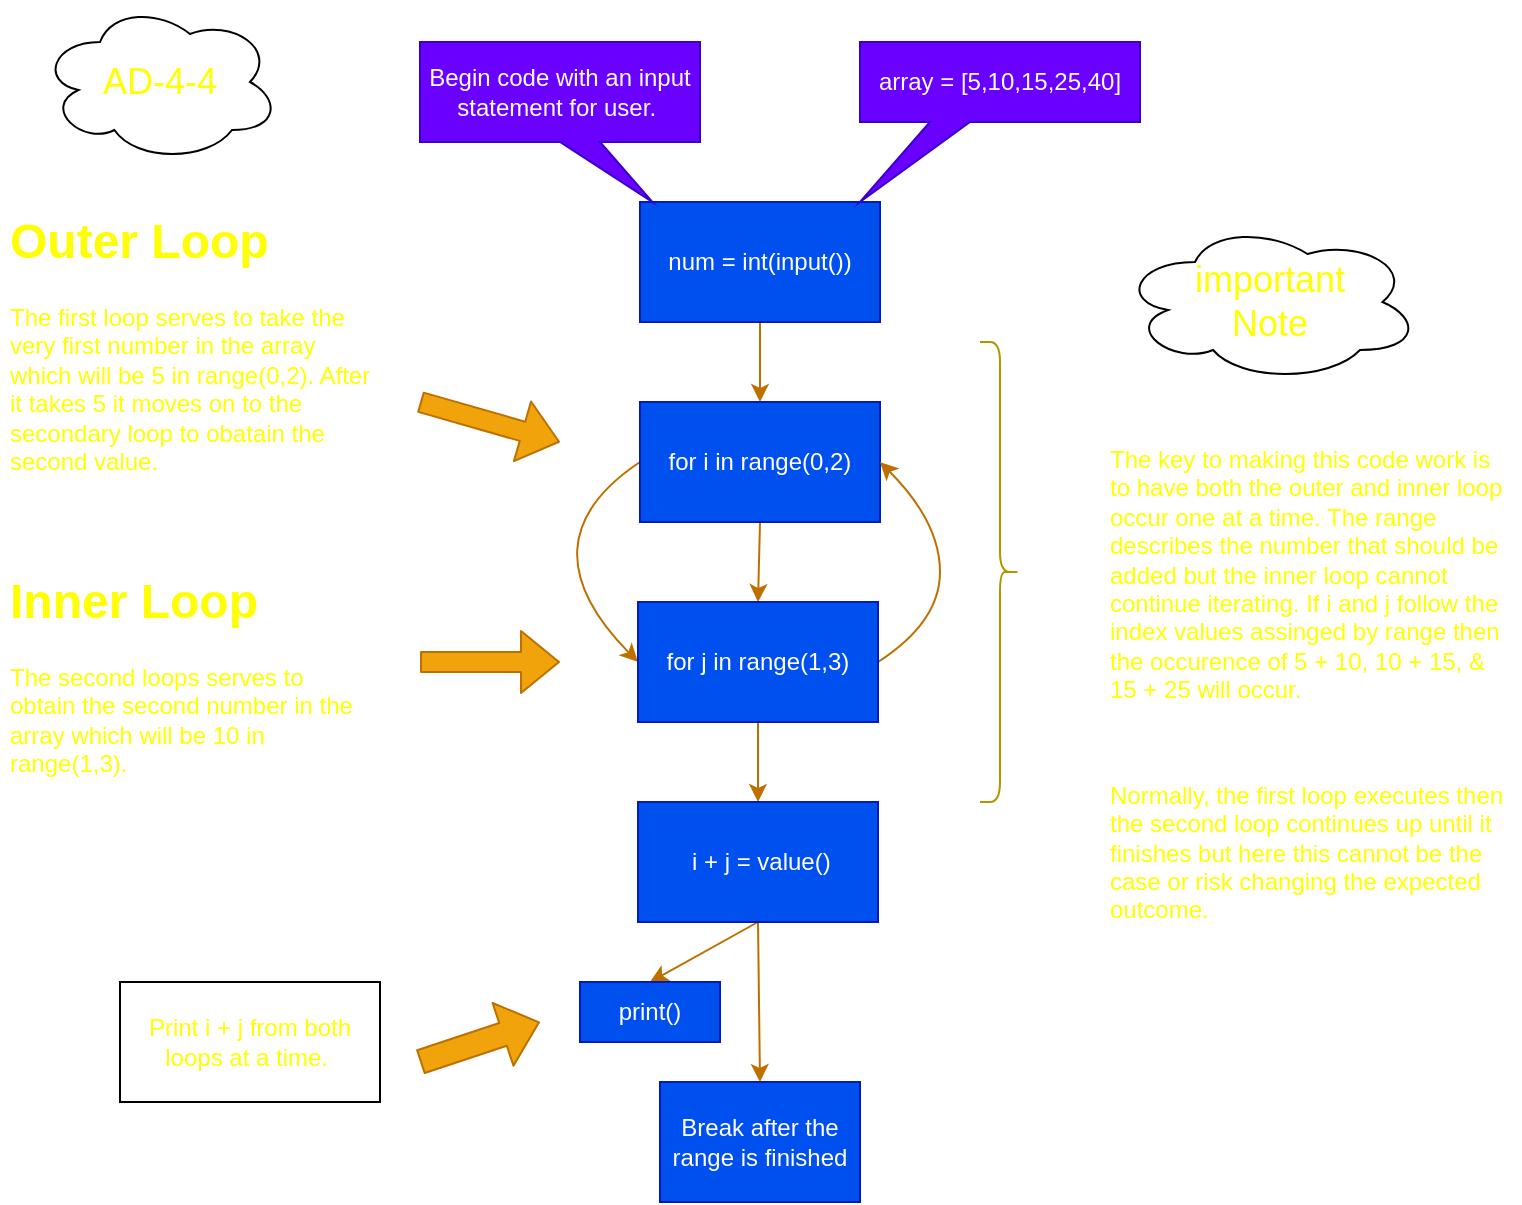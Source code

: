 <mxfile>
    <diagram id="BizQAVLp48Nou8lFr_Ab" name="Page-1">
        <mxGraphModel dx="1153" dy="563" grid="1" gridSize="10" guides="1" tooltips="1" connect="1" arrows="1" fold="1" page="1" pageScale="1" pageWidth="850" pageHeight="1100" math="0" shadow="0">
            <root>
                <mxCell id="0"/>
                <mxCell id="1" parent="0"/>
                <mxCell id="11" style="edgeStyle=none;html=1;exitX=0.5;exitY=1;exitDx=0;exitDy=0;entryX=0.5;entryY=0;entryDx=0;entryDy=0;fontColor=#FFFF00;fillColor=#f0a30a;strokeColor=#BD7000;" edge="1" parent="1" source="2" target="5">
                    <mxGeometry relative="1" as="geometry"/>
                </mxCell>
                <mxCell id="2" value="num = int(input())" style="rounded=0;whiteSpace=wrap;html=1;fillColor=#0050ef;fontColor=#ffffff;strokeColor=#001DBC;" vertex="1" parent="1">
                    <mxGeometry x="160" y="110" width="120" height="60" as="geometry"/>
                </mxCell>
                <mxCell id="3" value="Begin code with an input statement for user.&amp;nbsp;" style="shape=callout;whiteSpace=wrap;html=1;perimeter=calloutPerimeter;position2=0.83;fillColor=#6a00ff;fontColor=#ffffff;strokeColor=#3700CC;" vertex="1" parent="1">
                    <mxGeometry x="50" y="30" width="140" height="80" as="geometry"/>
                </mxCell>
                <mxCell id="12" style="edgeStyle=none;html=1;exitX=0.5;exitY=1;exitDx=0;exitDy=0;entryX=0.5;entryY=0;entryDx=0;entryDy=0;fontColor=#FFFF00;fillColor=#f0a30a;strokeColor=#BD7000;" edge="1" parent="1" source="5" target="8">
                    <mxGeometry relative="1" as="geometry"/>
                </mxCell>
                <mxCell id="32" style="edgeStyle=none;curved=1;jumpStyle=arc;html=1;exitX=0;exitY=0.5;exitDx=0;exitDy=0;fontColor=#FFFFFF;startSize=6;entryX=0;entryY=0.5;entryDx=0;entryDy=0;fillColor=#f0a30a;strokeColor=#BD7000;" edge="1" parent="1" source="5" target="8">
                    <mxGeometry relative="1" as="geometry">
                        <mxPoint x="130" y="340" as="targetPoint"/>
                        <Array as="points">
                            <mxPoint x="100" y="280"/>
                        </Array>
                    </mxGeometry>
                </mxCell>
                <mxCell id="5" value="for i in range(0,2)" style="rounded=0;whiteSpace=wrap;html=1;fillColor=#0050ef;fontColor=#ffffff;strokeColor=#001DBC;" vertex="1" parent="1">
                    <mxGeometry x="160" y="210" width="120" height="60" as="geometry"/>
                </mxCell>
                <mxCell id="6" value="&lt;h1&gt;&lt;font color=&quot;#ffff00&quot;&gt;Outer Loop&lt;/font&gt;&lt;/h1&gt;&lt;div&gt;&lt;font color=&quot;#ffff00&quot;&gt;The first loop serves to take the very first number in the array which will be 5 in range(0,2). After it takes 5 it moves on to the secondary loop to obatain the second value.&amp;nbsp;&lt;/font&gt;&lt;/div&gt;&lt;p&gt;&lt;br&gt;&lt;/p&gt;" style="text;html=1;strokeColor=none;fillColor=none;spacing=5;spacingTop=-20;whiteSpace=wrap;overflow=hidden;rounded=0;" vertex="1" parent="1">
                    <mxGeometry x="-160" y="110" width="190" height="140" as="geometry"/>
                </mxCell>
                <mxCell id="20" style="edgeStyle=none;html=1;exitX=0.5;exitY=1;exitDx=0;exitDy=0;entryX=0.5;entryY=0;entryDx=0;entryDy=0;fontColor=#FFFF00;fillColor=#f0a30a;strokeColor=#BD7000;" edge="1" parent="1" source="8" target="17">
                    <mxGeometry relative="1" as="geometry"/>
                </mxCell>
                <mxCell id="33" style="edgeStyle=none;curved=1;jumpStyle=arc;html=1;exitX=1;exitY=0.5;exitDx=0;exitDy=0;fontColor=#FFFFFF;startSize=6;entryX=1;entryY=0.5;entryDx=0;entryDy=0;fillColor=#f0a30a;strokeColor=#BD7000;" edge="1" parent="1" source="8" target="5">
                    <mxGeometry relative="1" as="geometry">
                        <mxPoint x="340" y="280" as="targetPoint"/>
                        <Array as="points">
                            <mxPoint x="310" y="320"/>
                            <mxPoint x="310" y="270"/>
                        </Array>
                    </mxGeometry>
                </mxCell>
                <mxCell id="8" value="for j in range(1,3)" style="rounded=0;whiteSpace=wrap;html=1;fillColor=#0050ef;fontColor=#ffffff;strokeColor=#001DBC;" vertex="1" parent="1">
                    <mxGeometry x="159" y="310" width="120" height="60" as="geometry"/>
                </mxCell>
                <mxCell id="9" value="array = [5,10,15,25,40]" style="shape=callout;whiteSpace=wrap;html=1;perimeter=calloutPerimeter;position2=0;size=40;position=0.25;fillColor=#6a00ff;fontColor=#ffffff;strokeColor=#3700CC;" vertex="1" parent="1">
                    <mxGeometry x="270" y="30" width="140" height="80" as="geometry"/>
                </mxCell>
                <mxCell id="10" value="" style="shape=flexArrow;endArrow=classic;html=1;fontColor=#FFFF00;fillColor=#f0a30a;strokeColor=#BD7000;" edge="1" parent="1">
                    <mxGeometry width="50" height="50" relative="1" as="geometry">
                        <mxPoint x="50" y="210" as="sourcePoint"/>
                        <mxPoint x="120" y="230" as="targetPoint"/>
                        <Array as="points"/>
                    </mxGeometry>
                </mxCell>
                <mxCell id="13" value="&lt;h1&gt;Inner Loop&lt;/h1&gt;&lt;p&gt;The second loops serves to obtain the second number in the array which will be 10 in range(1,3).&amp;nbsp;&lt;/p&gt;" style="text;html=1;strokeColor=none;fillColor=none;spacing=5;spacingTop=-20;whiteSpace=wrap;overflow=hidden;rounded=0;fontColor=#FFFF00;" vertex="1" parent="1">
                    <mxGeometry x="-160" y="290" width="190" height="120" as="geometry"/>
                </mxCell>
                <mxCell id="14" value="" style="shape=flexArrow;endArrow=classic;html=1;fontColor=#FFFF00;fillColor=#f0a30a;strokeColor=#BD7000;" edge="1" parent="1">
                    <mxGeometry width="50" height="50" relative="1" as="geometry">
                        <mxPoint x="50" y="340" as="sourcePoint"/>
                        <mxPoint x="120" y="340" as="targetPoint"/>
                    </mxGeometry>
                </mxCell>
                <mxCell id="21" style="edgeStyle=none;html=1;exitX=0.5;exitY=1;exitDx=0;exitDy=0;fontColor=#FFFFFF;fillColor=#f0a30a;strokeColor=#BD7000;entryX=0.5;entryY=0;entryDx=0;entryDy=0;" edge="1" parent="1" source="17" target="22">
                    <mxGeometry relative="1" as="geometry">
                        <mxPoint x="350" y="470" as="targetPoint"/>
                    </mxGeometry>
                </mxCell>
                <mxCell id="46" style="edgeStyle=none;curved=1;jumpStyle=arc;html=1;exitX=0.5;exitY=1;exitDx=0;exitDy=0;fontColor=#FFFF00;startSize=6;fillColor=#f0a30a;strokeColor=#BD7000;" edge="1" parent="1" source="17">
                    <mxGeometry relative="1" as="geometry">
                        <mxPoint x="220" y="550" as="targetPoint"/>
                    </mxGeometry>
                </mxCell>
                <mxCell id="17" value="&lt;font color=&quot;#ffffff&quot;&gt;&amp;nbsp;i + j = value()&lt;/font&gt;" style="rounded=0;whiteSpace=wrap;html=1;fontColor=#ffffff;fillColor=#0050ef;strokeColor=#001DBC;" vertex="1" parent="1">
                    <mxGeometry x="159" y="410" width="120" height="60" as="geometry"/>
                </mxCell>
                <mxCell id="22" value="print()" style="rounded=0;whiteSpace=wrap;html=1;fontColor=#ffffff;fillColor=#0050ef;strokeColor=#001DBC;" vertex="1" parent="1">
                    <mxGeometry x="130" y="500" width="70" height="30" as="geometry"/>
                </mxCell>
                <mxCell id="42" value="" style="shape=curlyBracket;whiteSpace=wrap;html=1;rounded=1;flipH=1;labelPosition=right;verticalLabelPosition=middle;align=left;verticalAlign=middle;fontColor=#000000;fillColor=#e3c800;strokeColor=#B09500;" vertex="1" parent="1">
                    <mxGeometry x="330" y="180" width="20" height="230" as="geometry"/>
                </mxCell>
                <mxCell id="43" value="&lt;ul&gt;&lt;li&gt;&lt;font color=&quot;#ffff00&quot;&gt;The key to making this code work is to have both the outer and inner loop occur one at a time. The range describes the number that should be added but the inner loop cannot continue iterating. If i and j follow the index values assinged by range then the occurence of 5 + 10, 10 + 15, &amp;amp; 15 + 25 will occur.&lt;/font&gt;&lt;/li&gt;&lt;/ul&gt;&lt;div&gt;&lt;font color=&quot;#ff0000&quot;&gt;&lt;br&gt;&lt;/font&gt;&lt;/div&gt;&lt;ul&gt;&lt;li&gt;&lt;font color=&quot;#ffff00&quot;&gt;Normally, the first loop executes then the second loop continues up until it finishes but here this cannot be the case or risk changing the expected outcome.&amp;nbsp;&lt;/font&gt;&lt;/li&gt;&lt;/ul&gt;&lt;p&gt;&lt;/p&gt;" style="text;html=1;strokeColor=none;fillColor=none;spacing=5;spacingTop=-20;whiteSpace=wrap;overflow=hidden;rounded=0;fontColor=#FFFFFF;" vertex="1" parent="1">
                    <mxGeometry x="350" y="230" width="250" height="270" as="geometry"/>
                </mxCell>
                <mxCell id="44" value="&lt;font color=&quot;#ffff00&quot;&gt;Print i + j from both loops at a time.&amp;nbsp;&lt;/font&gt;" style="rounded=0;whiteSpace=wrap;html=1;fontColor=#FF0000;" vertex="1" parent="1">
                    <mxGeometry x="-100" y="500" width="130" height="60" as="geometry"/>
                </mxCell>
                <mxCell id="45" value="" style="shape=flexArrow;endArrow=classic;html=1;fontColor=#FF0000;startSize=6;curved=1;jumpStyle=arc;fillColor=#f0a30a;strokeColor=#BD7000;width=12;endSize=6;" edge="1" parent="1">
                    <mxGeometry width="50" height="50" relative="1" as="geometry">
                        <mxPoint x="50" y="540" as="sourcePoint"/>
                        <mxPoint x="110" y="520" as="targetPoint"/>
                    </mxGeometry>
                </mxCell>
                <mxCell id="47" value="&lt;font color=&quot;#ffffff&quot;&gt;Break after the range is finished&lt;/font&gt;" style="rounded=0;whiteSpace=wrap;html=1;fontColor=#ffffff;fillColor=#0050ef;strokeColor=#001DBC;" vertex="1" parent="1">
                    <mxGeometry x="170" y="550" width="100" height="60" as="geometry"/>
                </mxCell>
                <mxCell id="49" value="important &lt;br&gt;Note" style="ellipse;shape=cloud;whiteSpace=wrap;html=1;fontSize=18;fontColor=#FFFF00;" vertex="1" parent="1">
                    <mxGeometry x="400" y="120" width="150" height="80" as="geometry"/>
                </mxCell>
                <mxCell id="50" value="&lt;span style=&quot;&quot;&gt;AD-4-4&lt;/span&gt;" style="ellipse;shape=cloud;whiteSpace=wrap;html=1;fontSize=18;fontColor=#FFFF00;" vertex="1" parent="1">
                    <mxGeometry x="-140" y="10" width="120" height="80" as="geometry"/>
                </mxCell>
            </root>
        </mxGraphModel>
    </diagram>
</mxfile>